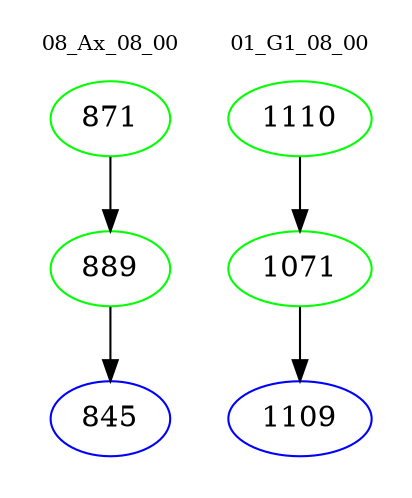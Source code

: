 digraph{
subgraph cluster_0 {
color = white
label = "08_Ax_08_00";
fontsize=10;
T0_871 [label="871", color="green"]
T0_871 -> T0_889 [color="black"]
T0_889 [label="889", color="green"]
T0_889 -> T0_845 [color="black"]
T0_845 [label="845", color="blue"]
}
subgraph cluster_1 {
color = white
label = "01_G1_08_00";
fontsize=10;
T1_1110 [label="1110", color="green"]
T1_1110 -> T1_1071 [color="black"]
T1_1071 [label="1071", color="green"]
T1_1071 -> T1_1109 [color="black"]
T1_1109 [label="1109", color="blue"]
}
}
